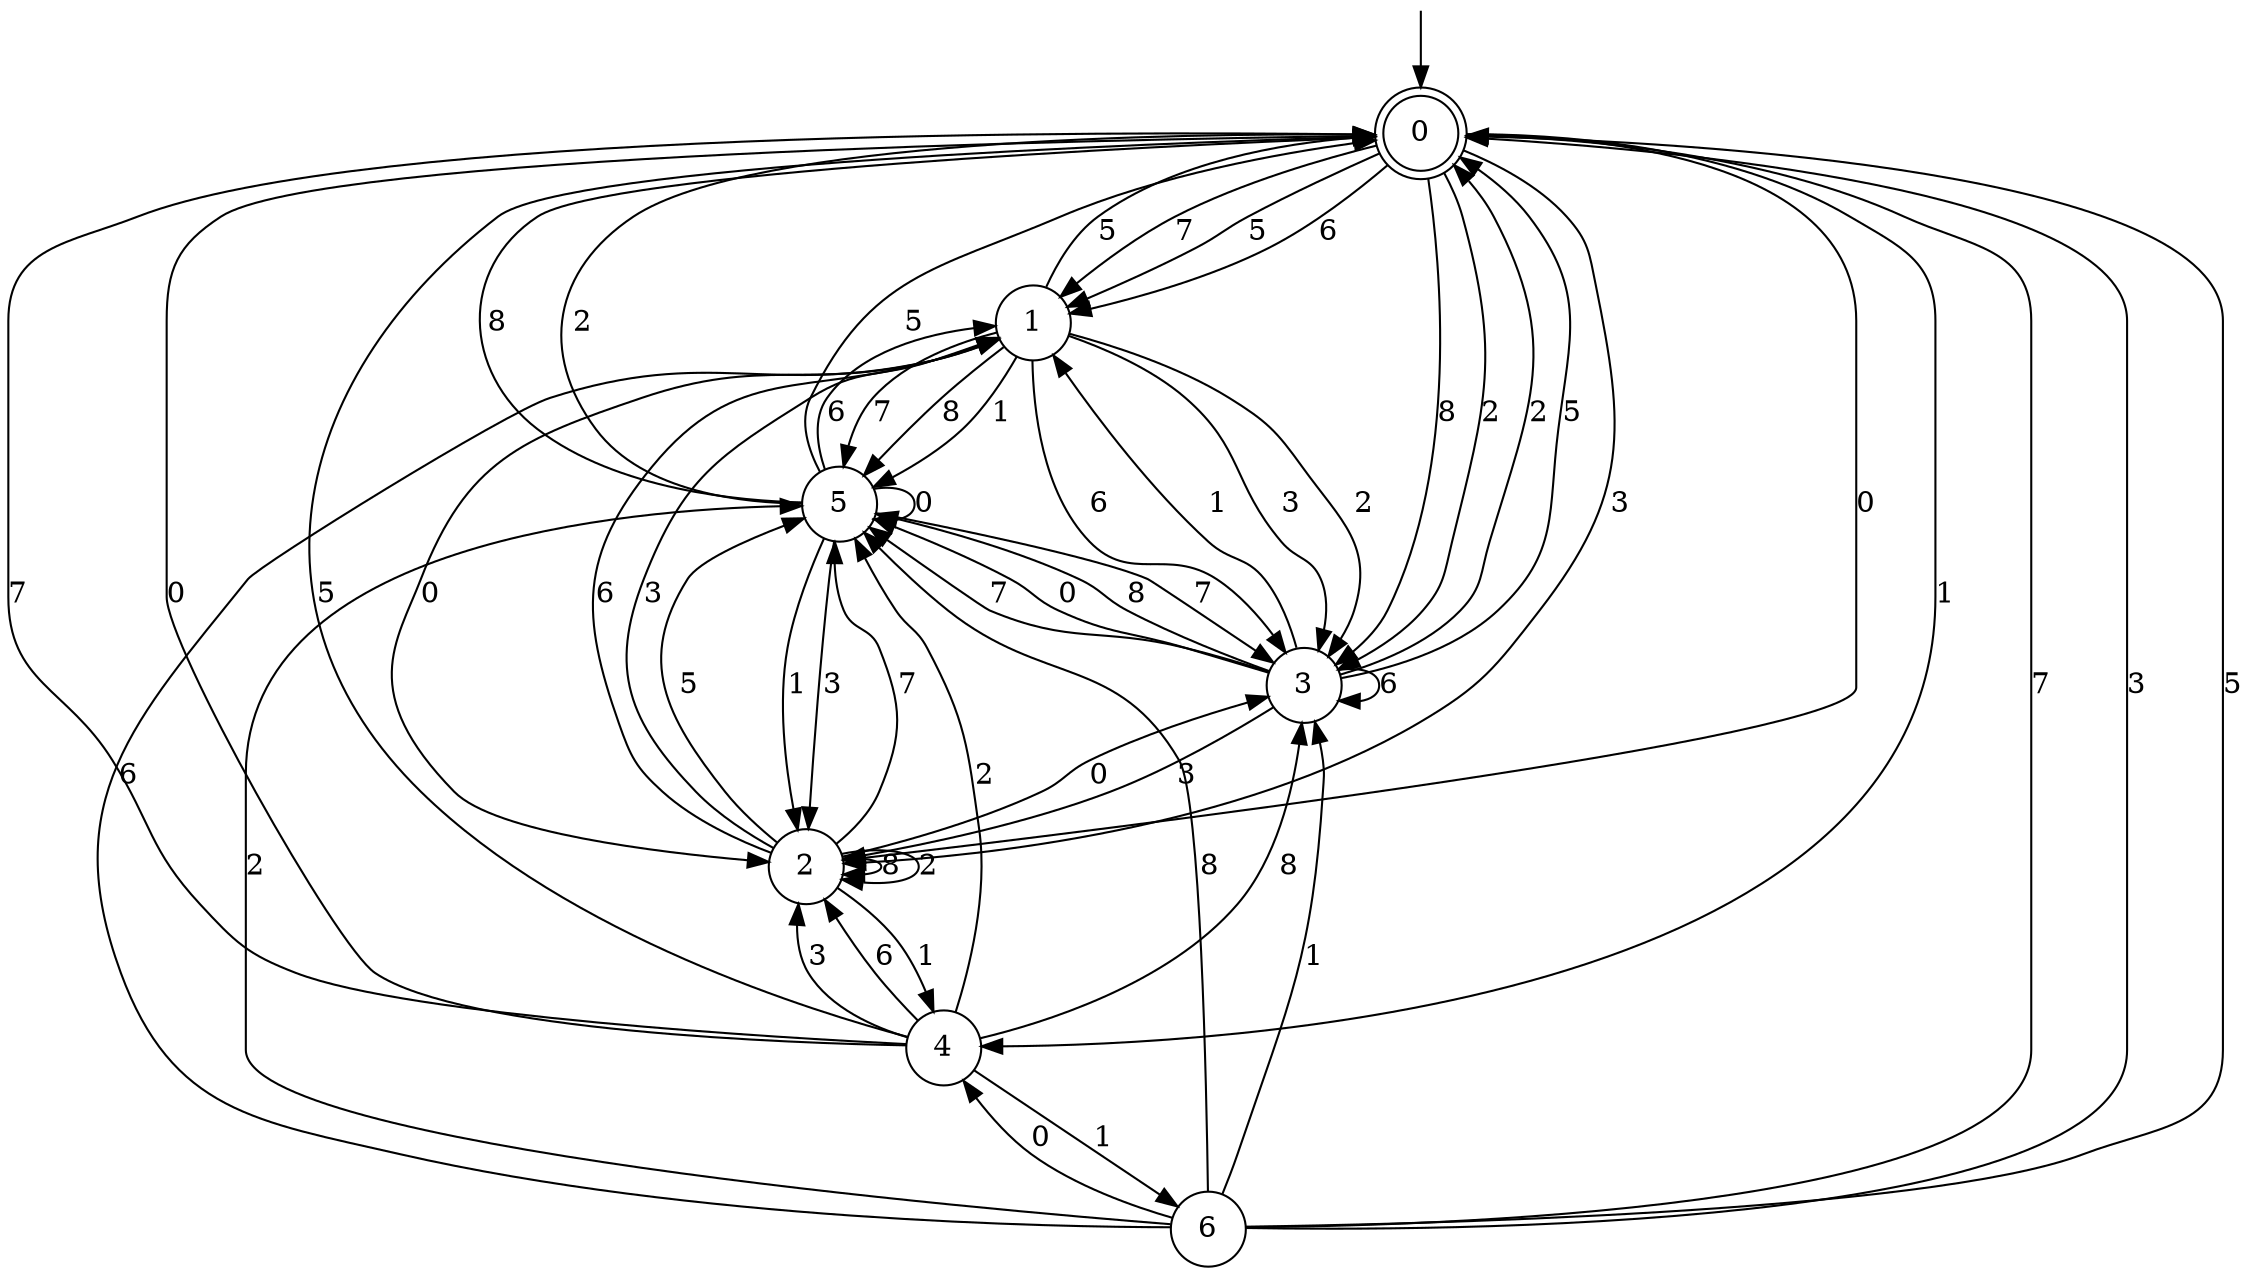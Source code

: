 digraph g {

	s0 [shape="doublecircle" label="0"];
	s1 [shape="circle" label="1"];
	s2 [shape="circle" label="2"];
	s3 [shape="circle" label="3"];
	s4 [shape="circle" label="4"];
	s5 [shape="circle" label="5"];
	s6 [shape="circle" label="6"];
	s0 -> s1 [label="7"];
	s0 -> s2 [label="3"];
	s0 -> s2 [label="0"];
	s0 -> s3 [label="8"];
	s0 -> s3 [label="2"];
	s0 -> s4 [label="1"];
	s0 -> s1 [label="5"];
	s0 -> s1 [label="6"];
	s1 -> s5 [label="7"];
	s1 -> s3 [label="3"];
	s1 -> s2 [label="0"];
	s1 -> s5 [label="8"];
	s1 -> s3 [label="2"];
	s1 -> s5 [label="1"];
	s1 -> s0 [label="5"];
	s1 -> s3 [label="6"];
	s2 -> s5 [label="7"];
	s2 -> s1 [label="3"];
	s2 -> s3 [label="0"];
	s2 -> s2 [label="8"];
	s2 -> s2 [label="2"];
	s2 -> s4 [label="1"];
	s2 -> s5 [label="5"];
	s2 -> s1 [label="6"];
	s3 -> s5 [label="7"];
	s3 -> s2 [label="3"];
	s3 -> s5 [label="0"];
	s3 -> s5 [label="8"];
	s3 -> s0 [label="2"];
	s3 -> s1 [label="1"];
	s3 -> s0 [label="5"];
	s3 -> s3 [label="6"];
	s4 -> s0 [label="7"];
	s4 -> s2 [label="3"];
	s4 -> s0 [label="0"];
	s4 -> s3 [label="8"];
	s4 -> s5 [label="2"];
	s4 -> s6 [label="1"];
	s4 -> s0 [label="5"];
	s4 -> s2 [label="6"];
	s5 -> s3 [label="7"];
	s5 -> s2 [label="3"];
	s5 -> s5 [label="0"];
	s5 -> s0 [label="8"];
	s5 -> s0 [label="2"];
	s5 -> s2 [label="1"];
	s5 -> s0 [label="5"];
	s5 -> s1 [label="6"];
	s6 -> s0 [label="7"];
	s6 -> s0 [label="3"];
	s6 -> s4 [label="0"];
	s6 -> s5 [label="8"];
	s6 -> s5 [label="2"];
	s6 -> s3 [label="1"];
	s6 -> s0 [label="5"];
	s6 -> s1 [label="6"];

__start0 [label="" shape="none" width="0" height="0"];
__start0 -> s0;

}

